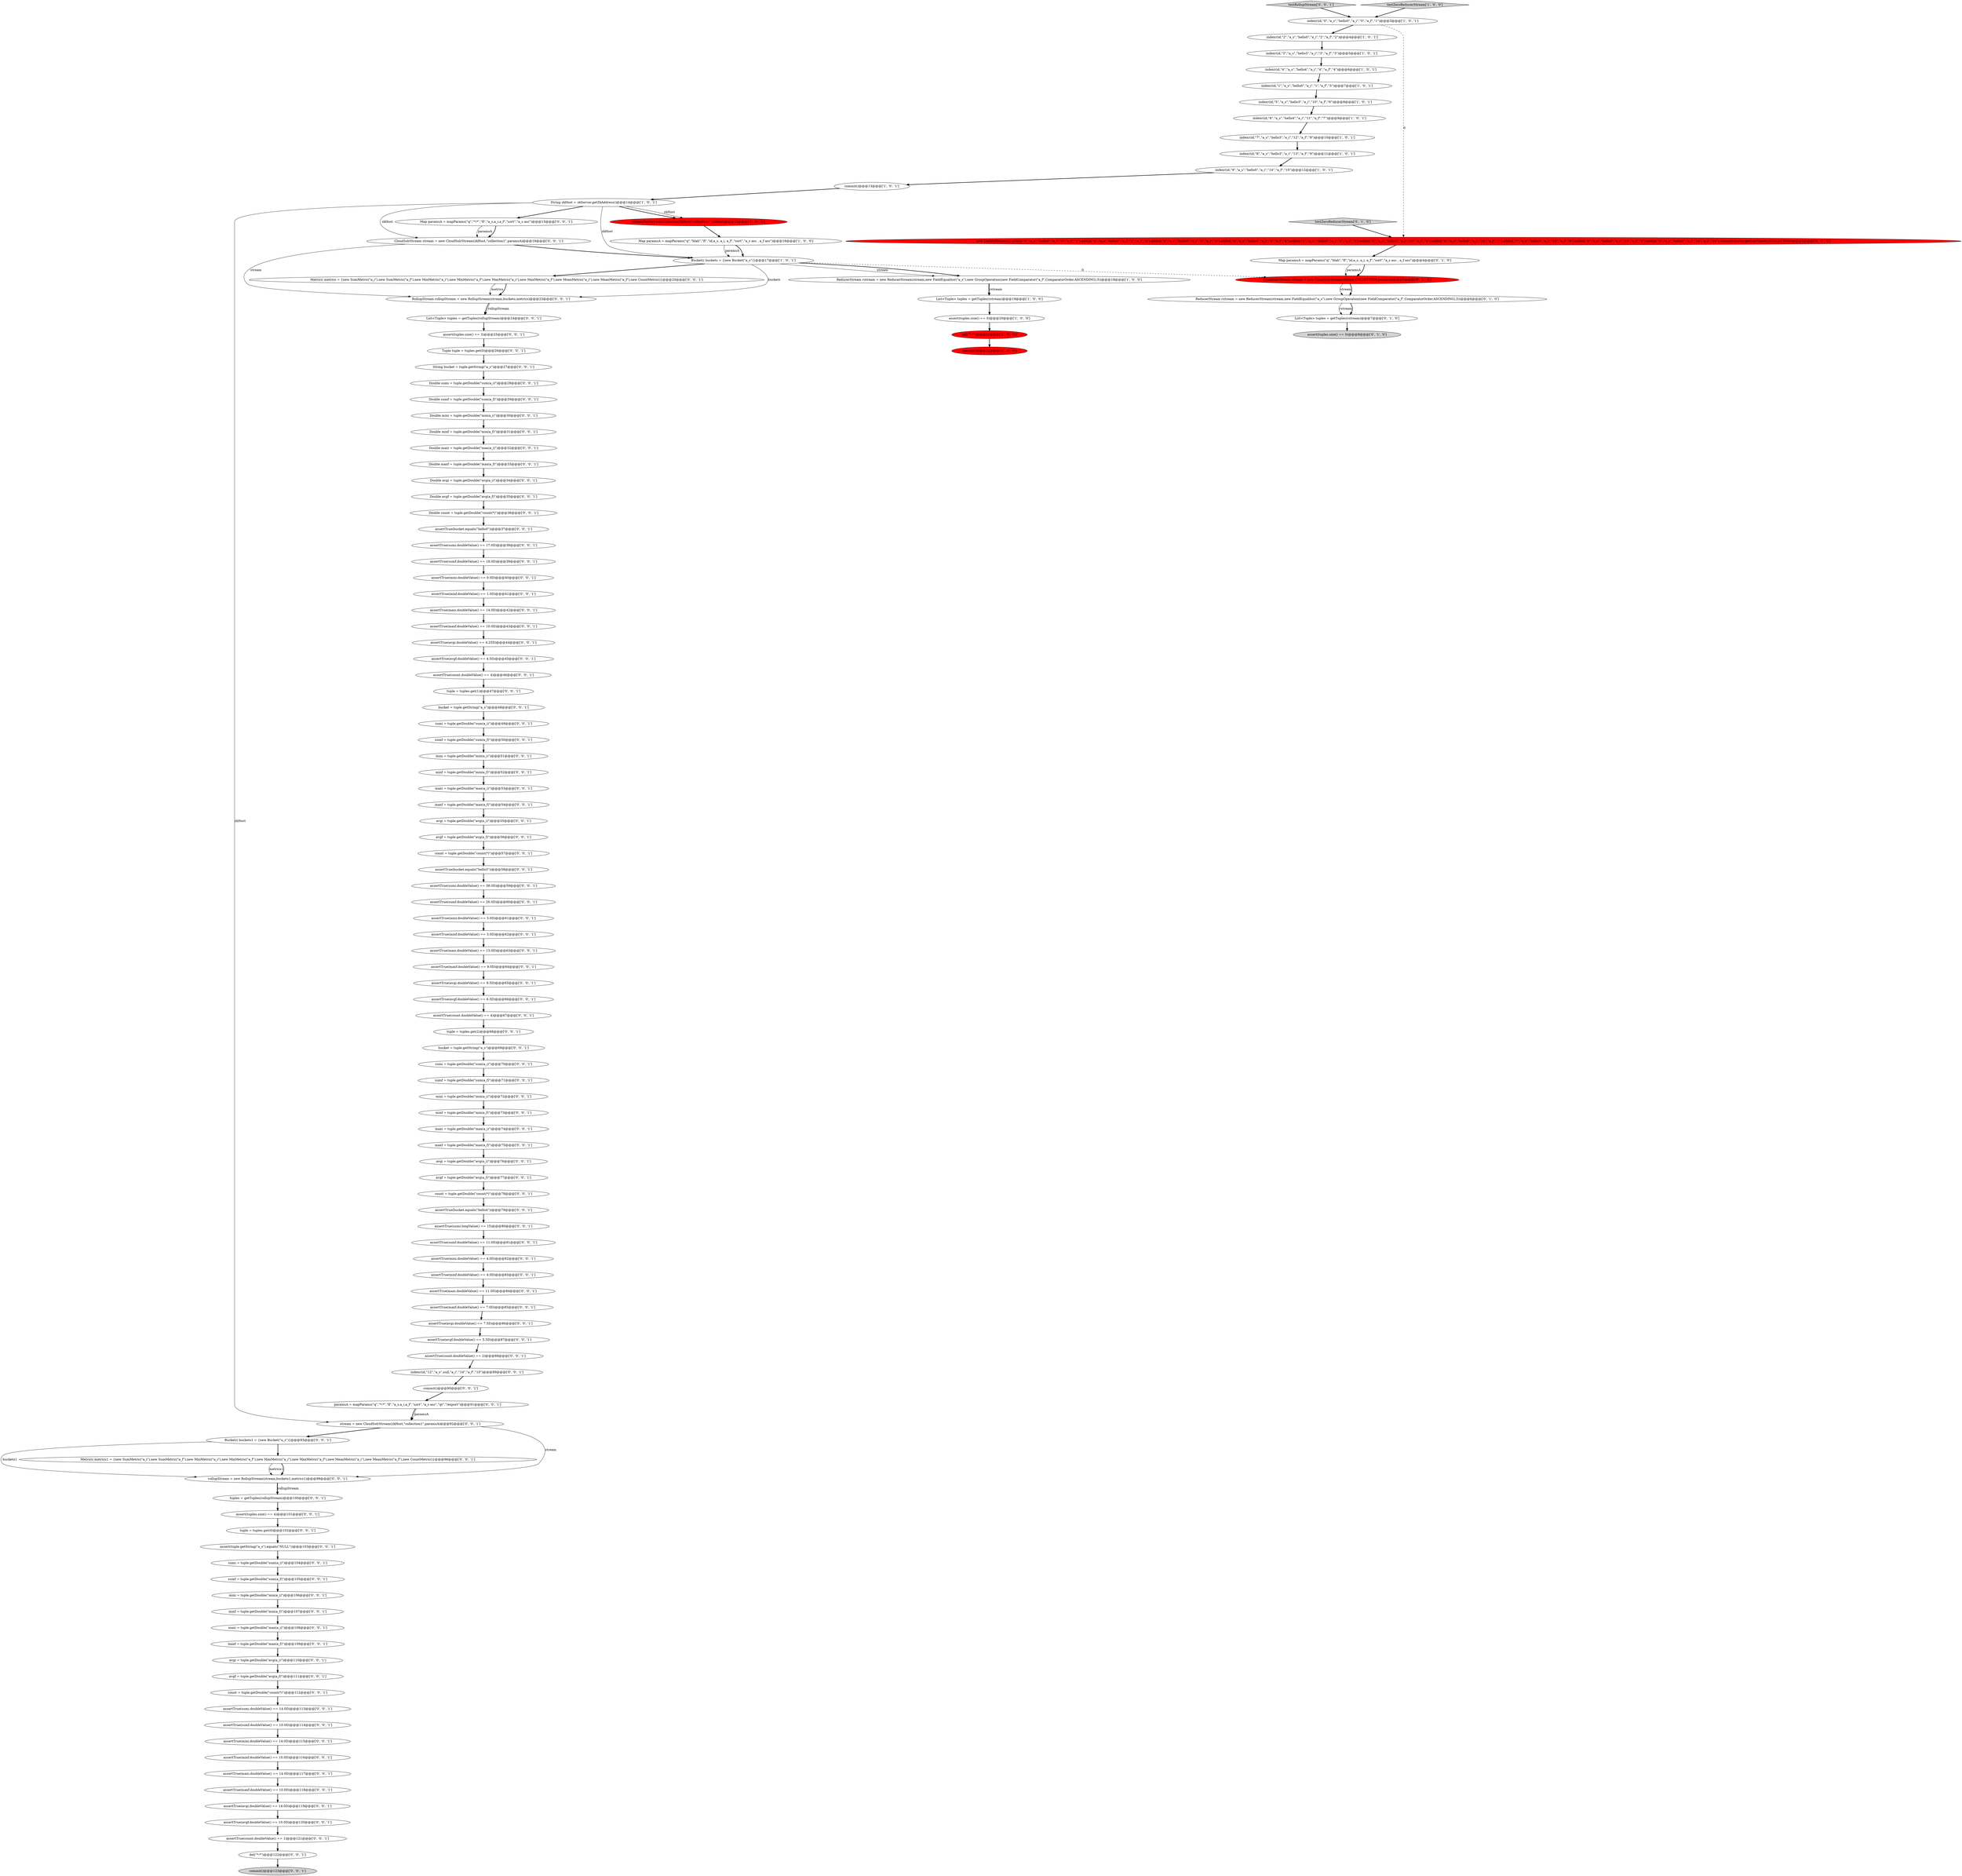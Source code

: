 digraph {
27 [style = filled, label = "testZeroReducerStream['0', '1', '0']", fillcolor = lightgray, shape = diamond image = "AAA0AAABBB2BBB"];
30 [style = filled, label = "assertTrue(count.doubleValue() == 4)@@@67@@@['0', '0', '1']", fillcolor = white, shape = ellipse image = "AAA0AAABBB3BBB"];
16 [style = filled, label = "assert(tuples.size() == 0)@@@20@@@['1', '0', '0']", fillcolor = white, shape = ellipse image = "AAA0AAABBB1BBB"];
97 [style = filled, label = "assertTrue(mini.doubleValue() == 4.0D)@@@82@@@['0', '0', '1']", fillcolor = white, shape = ellipse image = "AAA0AAABBB3BBB"];
57 [style = filled, label = "assertTrue(sumf.doubleValue() == 26.0D)@@@60@@@['0', '0', '1']", fillcolor = white, shape = ellipse image = "AAA0AAABBB3BBB"];
40 [style = filled, label = "maxi = tuple.getDouble(\"max(a_i)\")@@@53@@@['0', '0', '1']", fillcolor = white, shape = ellipse image = "AAA0AAABBB3BBB"];
83 [style = filled, label = "Double maxf = tuple.getDouble(\"max(a_f)\")@@@33@@@['0', '0', '1']", fillcolor = white, shape = ellipse image = "AAA0AAABBB3BBB"];
18 [style = filled, label = "indexr(id,\"4\",\"a_s\",\"hello4\",\"a_i\",\"4\",\"a_f\",\"4\")@@@6@@@['1', '0', '1']", fillcolor = white, shape = ellipse image = "AAA0AAABBB1BBB"];
118 [style = filled, label = "sumi = tuple.getDouble(\"sum(a_i)\")@@@104@@@['0', '0', '1']", fillcolor = white, shape = ellipse image = "AAA0AAABBB3BBB"];
37 [style = filled, label = "Double sumi = tuple.getDouble(\"sum(a_i)\")@@@28@@@['0', '0', '1']", fillcolor = white, shape = ellipse image = "AAA0AAABBB3BBB"];
38 [style = filled, label = "testRollupStream['0', '0', '1']", fillcolor = lightgray, shape = diamond image = "AAA0AAABBB3BBB"];
62 [style = filled, label = "String bucket = tuple.getString(\"a_s\")@@@27@@@['0', '0', '1']", fillcolor = white, shape = ellipse image = "AAA0AAABBB3BBB"];
89 [style = filled, label = "Tuple tuple = tuples.get(0)@@@26@@@['0', '0', '1']", fillcolor = white, shape = ellipse image = "AAA0AAABBB3BBB"];
91 [style = filled, label = "commit()@@@90@@@['0', '0', '1']", fillcolor = white, shape = ellipse image = "AAA0AAABBB3BBB"];
5 [style = filled, label = "testZeroReducerStream['1', '0', '0']", fillcolor = lightgray, shape = diamond image = "AAA0AAABBB1BBB"];
102 [style = filled, label = "assertTrue(maxf.doubleValue() == 10.0D)@@@43@@@['0', '0', '1']", fillcolor = white, shape = ellipse image = "AAA0AAABBB3BBB"];
12 [style = filled, label = "List<Tuple> tuples = getTuples(rstream)@@@19@@@['1', '0', '0']", fillcolor = white, shape = ellipse image = "AAA0AAABBB1BBB"];
113 [style = filled, label = "assertTrue(maxi.doubleValue() == 11.0D)@@@84@@@['0', '0', '1']", fillcolor = white, shape = ellipse image = "AAA0AAABBB3BBB"];
86 [style = filled, label = "sumf = tuple.getDouble(\"sum(a_f)\")@@@71@@@['0', '0', '1']", fillcolor = white, shape = ellipse image = "AAA0AAABBB3BBB"];
26 [style = filled, label = "ReducerStream rstream = new ReducerStream(stream,new FieldEqualitor(\"a_s\"),new GroupOperation(new FieldComparator(\"a_f\",ComparatorOrder.ASCENDING),5))@@@6@@@['0', '1', '0']", fillcolor = white, shape = ellipse image = "AAA0AAABBB2BBB"];
104 [style = filled, label = "assertTrue(maxi.doubleValue() == 14.0D)@@@117@@@['0', '0', '1']", fillcolor = white, shape = ellipse image = "AAA0AAABBB3BBB"];
74 [style = filled, label = "Double count = tuple.getDouble(\"count(*)\")@@@36@@@['0', '0', '1']", fillcolor = white, shape = ellipse image = "AAA0AAABBB3BBB"];
94 [style = filled, label = "count = tuple.getDouble(\"count(*)\")@@@78@@@['0', '0', '1']", fillcolor = white, shape = ellipse image = "AAA0AAABBB3BBB"];
122 [style = filled, label = "RollupStream rollupStream = new RollupStream(stream,buckets,metrics)@@@23@@@['0', '0', '1']", fillcolor = white, shape = ellipse image = "AAA0AAABBB3BBB"];
67 [style = filled, label = "assertTrue(minf.doubleValue() == 4.0D)@@@83@@@['0', '0', '1']", fillcolor = white, shape = ellipse image = "AAA0AAABBB3BBB"];
125 [style = filled, label = "assertTrue(bucket.equals(\"hello4\"))@@@79@@@['0', '0', '1']", fillcolor = white, shape = ellipse image = "AAA0AAABBB3BBB"];
110 [style = filled, label = "maxf = tuple.getDouble(\"max(a_f)\")@@@75@@@['0', '0', '1']", fillcolor = white, shape = ellipse image = "AAA0AAABBB3BBB"];
13 [style = filled, label = "indexr(id,\"5\",\"a_s\",\"hello3\",\"a_i\",\"10\",\"a_f\",\"6\")@@@8@@@['1', '0', '1']", fillcolor = white, shape = ellipse image = "AAA0AAABBB1BBB"];
73 [style = filled, label = "maxf = tuple.getDouble(\"max(a_f)\")@@@109@@@['0', '0', '1']", fillcolor = white, shape = ellipse image = "AAA0AAABBB3BBB"];
82 [style = filled, label = "assertTrue(avgi.doubleValue() == 7.5D)@@@86@@@['0', '0', '1']", fillcolor = white, shape = ellipse image = "AAA0AAABBB3BBB"];
29 [style = filled, label = "minf = tuple.getDouble(\"min(a_f)\")@@@73@@@['0', '0', '1']", fillcolor = white, shape = ellipse image = "AAA0AAABBB3BBB"];
71 [style = filled, label = "assert(tuples.size() == 3)@@@25@@@['0', '0', '1']", fillcolor = white, shape = ellipse image = "AAA0AAABBB3BBB"];
52 [style = filled, label = "mini = tuple.getDouble(\"min(a_i)\")@@@72@@@['0', '0', '1']", fillcolor = white, shape = ellipse image = "AAA0AAABBB3BBB"];
21 [style = filled, label = "List<Tuple> tuples = getTuples(rstream)@@@7@@@['0', '1', '0']", fillcolor = white, shape = ellipse image = "AAA0AAABBB2BBB"];
32 [style = filled, label = "mini = tuple.getDouble(\"min(a_i)\")@@@106@@@['0', '0', '1']", fillcolor = white, shape = ellipse image = "AAA0AAABBB3BBB"];
43 [style = filled, label = "assertTrue(sumi.doubleValue() == 17.0D)@@@38@@@['0', '0', '1']", fillcolor = white, shape = ellipse image = "AAA0AAABBB3BBB"];
14 [style = filled, label = "indexr(id,\"6\",\"a_s\",\"hello4\",\"a_i\",\"11\",\"a_f\",\"7\")@@@9@@@['1', '0', '1']", fillcolor = white, shape = ellipse image = "AAA0AAABBB1BBB"];
20 [style = filled, label = "streamFactory.withCollectionZkHost(\"collection1\",zkHost)@@@15@@@['1', '0', '0']", fillcolor = red, shape = ellipse image = "AAA1AAABBB1BBB"];
49 [style = filled, label = "assertTrue(sumf.doubleValue() == 11.0D)@@@81@@@['0', '0', '1']", fillcolor = white, shape = ellipse image = "AAA0AAABBB3BBB"];
114 [style = filled, label = "maxi = tuple.getDouble(\"max(a_i)\")@@@74@@@['0', '0', '1']", fillcolor = white, shape = ellipse image = "AAA0AAABBB3BBB"];
127 [style = filled, label = "avgf = tuple.getDouble(\"avg(a_f)\")@@@111@@@['0', '0', '1']", fillcolor = white, shape = ellipse image = "AAA0AAABBB3BBB"];
75 [style = filled, label = "commit()@@@123@@@['0', '0', '1']", fillcolor = lightgray, shape = ellipse image = "AAA0AAABBB3BBB"];
60 [style = filled, label = "Metric(( metrics1 = {new SumMetric(\"a_i\"),new SumMetric(\"a_f\"),new MinMetric(\"a_i\"),new MinMetric(\"a_f\"),new MaxMetric(\"a_i\"),new MaxMetric(\"a_f\"),new MeanMetric(\"a_i\"),new MeanMetric(\"a_f\"),new CountMetric()}@@@96@@@['0', '0', '1']", fillcolor = white, shape = ellipse image = "AAA0AAABBB3BBB"];
99 [style = filled, label = "avgi = tuple.getDouble(\"avg(a_i)\")@@@110@@@['0', '0', '1']", fillcolor = white, shape = ellipse image = "AAA0AAABBB3BBB"];
4 [style = filled, label = "indexr(id,\"0\",\"a_s\",\"hello0\",\"a_i\",\"0\",\"a_f\",\"1\")@@@3@@@['1', '0', '1']", fillcolor = white, shape = ellipse image = "AAA0AAABBB1BBB"];
92 [style = filled, label = "tuple = tuples.get(1)@@@47@@@['0', '0', '1']", fillcolor = white, shape = ellipse image = "AAA0AAABBB3BBB"];
85 [style = filled, label = "assertTrue(minf.doubleValue() == 3.0D)@@@62@@@['0', '0', '1']", fillcolor = white, shape = ellipse image = "AAA0AAABBB3BBB"];
117 [style = filled, label = "maxf = tuple.getDouble(\"max(a_f)\")@@@54@@@['0', '0', '1']", fillcolor = white, shape = ellipse image = "AAA0AAABBB3BBB"];
46 [style = filled, label = "avgf = tuple.getDouble(\"avg(a_f)\")@@@56@@@['0', '0', '1']", fillcolor = white, shape = ellipse image = "AAA0AAABBB3BBB"];
84 [style = filled, label = "maxi = tuple.getDouble(\"max(a_i)\")@@@108@@@['0', '0', '1']", fillcolor = white, shape = ellipse image = "AAA0AAABBB3BBB"];
1 [style = filled, label = "commit()@@@22@@@['1', '0', '0']", fillcolor = red, shape = ellipse image = "AAA1AAABBB1BBB"];
56 [style = filled, label = "Double sumf = tuple.getDouble(\"sum(a_f)\")@@@29@@@['0', '0', '1']", fillcolor = white, shape = ellipse image = "AAA0AAABBB3BBB"];
15 [style = filled, label = "indexr(id,\"9\",\"a_s\",\"hello0\",\"a_i\",\"14\",\"a_f\",\"10\")@@@12@@@['1', '0', '1']", fillcolor = white, shape = ellipse image = "AAA0AAABBB1BBB"];
116 [style = filled, label = "stream = new CloudSolrStream(zkHost,\"collection1\",paramsA)@@@92@@@['0', '0', '1']", fillcolor = white, shape = ellipse image = "AAA0AAABBB3BBB"];
68 [style = filled, label = "assert(tuple.getString(\"a_s\").equals(\"NULL\"))@@@103@@@['0', '0', '1']", fillcolor = white, shape = ellipse image = "AAA0AAABBB3BBB"];
76 [style = filled, label = "CloudSolrStream stream = new CloudSolrStream(zkHost,\"collection1\",paramsA)@@@16@@@['0', '0', '1']", fillcolor = white, shape = ellipse image = "AAA0AAABBB3BBB"];
0 [style = filled, label = "indexr(id,\"8\",\"a_s\",\"hello3\",\"a_i\",\"13\",\"a_f\",\"9\")@@@11@@@['1', '0', '1']", fillcolor = white, shape = ellipse image = "AAA0AAABBB1BBB"];
106 [style = filled, label = "assertTrue(maxf.doubleValue() == 7.0D)@@@85@@@['0', '0', '1']", fillcolor = white, shape = ellipse image = "AAA0AAABBB3BBB"];
10 [style = filled, label = "Map paramsA = mapParams(\"q\",\"blah\",\"fl\",\"id,a_s, a_i, a_f\",\"sort\",\"a_s asc , a_f asc\")@@@16@@@['1', '0', '0']", fillcolor = white, shape = ellipse image = "AAA0AAABBB1BBB"];
88 [style = filled, label = "avgf = tuple.getDouble(\"avg(a_f)\")@@@77@@@['0', '0', '1']", fillcolor = white, shape = ellipse image = "AAA0AAABBB3BBB"];
101 [style = filled, label = "assertTrue(maxf.doubleValue() == 10.0D)@@@118@@@['0', '0', '1']", fillcolor = white, shape = ellipse image = "AAA0AAABBB3BBB"];
47 [style = filled, label = "tuple = tuples.get(2)@@@68@@@['0', '0', '1']", fillcolor = white, shape = ellipse image = "AAA0AAABBB3BBB"];
2 [style = filled, label = "indexr(id,\"1\",\"a_s\",\"hello0\",\"a_i\",\"1\",\"a_f\",\"5\")@@@7@@@['1', '0', '1']", fillcolor = white, shape = ellipse image = "AAA0AAABBB1BBB"];
33 [style = filled, label = "Bucket(( buckets1 = {new Bucket(\"a_s\")}@@@93@@@['0', '0', '1']", fillcolor = white, shape = ellipse image = "AAA0AAABBB3BBB"];
55 [style = filled, label = "assertTrue(avgi.doubleValue() == 14.0D)@@@119@@@['0', '0', '1']", fillcolor = white, shape = ellipse image = "AAA0AAABBB3BBB"];
8 [style = filled, label = "Bucket(( buckets = {new Bucket(\"a_s\")}@@@17@@@['1', '0', '1']", fillcolor = white, shape = ellipse image = "AAA0AAABBB1BBB"];
31 [style = filled, label = "del(\"*:*\")@@@122@@@['0', '0', '1']", fillcolor = white, shape = ellipse image = "AAA0AAABBB3BBB"];
35 [style = filled, label = "count = tuple.getDouble(\"count(*)\")@@@57@@@['0', '0', '1']", fillcolor = white, shape = ellipse image = "AAA0AAABBB3BBB"];
72 [style = filled, label = "assertTrue(minf.doubleValue() == 10.0D)@@@116@@@['0', '0', '1']", fillcolor = white, shape = ellipse image = "AAA0AAABBB3BBB"];
51 [style = filled, label = "avgi = tuple.getDouble(\"avg(a_i)\")@@@76@@@['0', '0', '1']", fillcolor = white, shape = ellipse image = "AAA0AAABBB3BBB"];
119 [style = filled, label = "Double maxi = tuple.getDouble(\"max(a_i)\")@@@32@@@['0', '0', '1']", fillcolor = white, shape = ellipse image = "AAA0AAABBB3BBB"];
45 [style = filled, label = "minf = tuple.getDouble(\"min(a_f)\")@@@52@@@['0', '0', '1']", fillcolor = white, shape = ellipse image = "AAA0AAABBB3BBB"];
24 [style = filled, label = "Map paramsA = mapParams(\"q\",\"blah\",\"fl\",\"id,a_s, a_i, a_f\",\"sort\",\"a_s asc , a_f asc\")@@@4@@@['0', '1', '0']", fillcolor = white, shape = ellipse image = "AAA0AAABBB2BBB"];
39 [style = filled, label = "sumi = tuple.getDouble(\"sum(a_i)\")@@@49@@@['0', '0', '1']", fillcolor = white, shape = ellipse image = "AAA0AAABBB3BBB"];
95 [style = filled, label = "rollupStream = new RollupStream(stream,buckets1,metrics1)@@@99@@@['0', '0', '1']", fillcolor = white, shape = ellipse image = "AAA0AAABBB3BBB"];
105 [style = filled, label = "assertTrue(avgf.doubleValue() == 10.0D)@@@120@@@['0', '0', '1']", fillcolor = white, shape = ellipse image = "AAA0AAABBB3BBB"];
115 [style = filled, label = "bucket = tuple.getString(\"a_s\")@@@69@@@['0', '0', '1']", fillcolor = white, shape = ellipse image = "AAA0AAABBB3BBB"];
54 [style = filled, label = "assertTrue(avgf.doubleValue() == 6.5D)@@@66@@@['0', '0', '1']", fillcolor = white, shape = ellipse image = "AAA0AAABBB3BBB"];
59 [style = filled, label = "Metric(( metrics = {new SumMetric(\"a_i\"),new SumMetric(\"a_f\"),new MinMetric(\"a_i\"),new MinMetric(\"a_f\"),new MaxMetric(\"a_i\"),new MaxMetric(\"a_f\"),new MeanMetric(\"a_i\"),new MeanMetric(\"a_f\"),new CountMetric()}@@@20@@@['0', '0', '1']", fillcolor = white, shape = ellipse image = "AAA0AAABBB3BBB"];
48 [style = filled, label = "count = tuple.getDouble(\"count(*)\")@@@112@@@['0', '0', '1']", fillcolor = white, shape = ellipse image = "AAA0AAABBB3BBB"];
63 [style = filled, label = "minf = tuple.getDouble(\"min(a_f)\")@@@107@@@['0', '0', '1']", fillcolor = white, shape = ellipse image = "AAA0AAABBB3BBB"];
121 [style = filled, label = "assertTrue(maxi.doubleValue() == 14.0D)@@@42@@@['0', '0', '1']", fillcolor = white, shape = ellipse image = "AAA0AAABBB3BBB"];
3 [style = filled, label = "del(\"*:*\")@@@21@@@['1', '0', '0']", fillcolor = red, shape = ellipse image = "AAA1AAABBB1BBB"];
17 [style = filled, label = "commit()@@@13@@@['1', '0', '1']", fillcolor = white, shape = ellipse image = "AAA0AAABBB1BBB"];
41 [style = filled, label = "sumf = tuple.getDouble(\"sum(a_f)\")@@@105@@@['0', '0', '1']", fillcolor = white, shape = ellipse image = "AAA0AAABBB3BBB"];
98 [style = filled, label = "Double avgf = tuple.getDouble(\"avg(a_f)\")@@@35@@@['0', '0', '1']", fillcolor = white, shape = ellipse image = "AAA0AAABBB3BBB"];
44 [style = filled, label = "assertTrue(bucket.equals(\"hello3\"))@@@58@@@['0', '0', '1']", fillcolor = white, shape = ellipse image = "AAA0AAABBB3BBB"];
80 [style = filled, label = "tuple = tuples.get(0)@@@102@@@['0', '0', '1']", fillcolor = white, shape = ellipse image = "AAA0AAABBB3BBB"];
96 [style = filled, label = "Double avgi = tuple.getDouble(\"avg(a_i)\")@@@34@@@['0', '0', '1']", fillcolor = white, shape = ellipse image = "AAA0AAABBB3BBB"];
19 [style = filled, label = "indexr(id,\"7\",\"a_s\",\"hello3\",\"a_i\",\"12\",\"a_f\",\"8\")@@@10@@@['1', '0', '1']", fillcolor = white, shape = ellipse image = "AAA0AAABBB1BBB"];
107 [style = filled, label = "List<Tuple> tuples = getTuples(rollupStream)@@@24@@@['0', '0', '1']", fillcolor = white, shape = ellipse image = "AAA0AAABBB3BBB"];
28 [style = filled, label = "avgi = tuple.getDouble(\"avg(a_i)\")@@@55@@@['0', '0', '1']", fillcolor = white, shape = ellipse image = "AAA0AAABBB3BBB"];
66 [style = filled, label = "sumi = tuple.getDouble(\"sum(a_i)\")@@@70@@@['0', '0', '1']", fillcolor = white, shape = ellipse image = "AAA0AAABBB3BBB"];
123 [style = filled, label = "Double minf = tuple.getDouble(\"min(a_f)\")@@@31@@@['0', '0', '1']", fillcolor = white, shape = ellipse image = "AAA0AAABBB3BBB"];
87 [style = filled, label = "assertTrue(sumi.doubleValue() == 38.0D)@@@59@@@['0', '0', '1']", fillcolor = white, shape = ellipse image = "AAA0AAABBB3BBB"];
58 [style = filled, label = "indexr(id,\"12\",\"a_s\",null,\"a_i\",\"14\",\"a_f\",\"10\")@@@89@@@['0', '0', '1']", fillcolor = white, shape = ellipse image = "AAA0AAABBB3BBB"];
128 [style = filled, label = "assertTrue(minf.doubleValue() == 1.0D)@@@41@@@['0', '0', '1']", fillcolor = white, shape = ellipse image = "AAA0AAABBB3BBB"];
69 [style = filled, label = "assertTrue(sumf.doubleValue() == 10.0D)@@@114@@@['0', '0', '1']", fillcolor = white, shape = ellipse image = "AAA0AAABBB3BBB"];
36 [style = filled, label = "assertTrue(avgi.doubleValue() == 9.5D)@@@65@@@['0', '0', '1']", fillcolor = white, shape = ellipse image = "AAA0AAABBB3BBB"];
64 [style = filled, label = "Map paramsA = mapParams(\"q\",\"*:*\",\"fl\",\"a_s,a_i,a_f\",\"sort\",\"a_s asc\")@@@15@@@['0', '0', '1']", fillcolor = white, shape = ellipse image = "AAA0AAABBB3BBB"];
70 [style = filled, label = "assertTrue(bucket.equals(\"hello0\"))@@@37@@@['0', '0', '1']", fillcolor = white, shape = ellipse image = "AAA0AAABBB3BBB"];
61 [style = filled, label = "assertTrue(mini.doubleValue() == 0.0D)@@@40@@@['0', '0', '1']", fillcolor = white, shape = ellipse image = "AAA0AAABBB3BBB"];
7 [style = filled, label = "ReducerStream rstream = new ReducerStream(stream,new FieldEqualitor(\"a_s\"),new GroupOperation(new FieldComparator(\"a_f\",ComparatorOrder.ASCENDING),5))@@@18@@@['1', '0', '0']", fillcolor = white, shape = ellipse image = "AAA0AAABBB1BBB"];
124 [style = filled, label = "paramsA = mapParams(\"q\",\"*:*\",\"fl\",\"a_s,a_i,a_f\",\"sort\",\"a_s asc\",\"qt\",\"/export\")@@@91@@@['0', '0', '1']", fillcolor = white, shape = ellipse image = "AAA0AAABBB3BBB"];
65 [style = filled, label = "tuples = getTuples(rollupStream)@@@100@@@['0', '0', '1']", fillcolor = white, shape = ellipse image = "AAA0AAABBB3BBB"];
78 [style = filled, label = "assertTrue(avgf.doubleValue() == 5.5D)@@@87@@@['0', '0', '1']", fillcolor = white, shape = ellipse image = "AAA0AAABBB3BBB"];
111 [style = filled, label = "assert(tuples.size() == 4)@@@101@@@['0', '0', '1']", fillcolor = white, shape = ellipse image = "AAA0AAABBB3BBB"];
112 [style = filled, label = "assertTrue(count.doubleValue() == 2)@@@88@@@['0', '0', '1']", fillcolor = white, shape = ellipse image = "AAA0AAABBB3BBB"];
6 [style = filled, label = "indexr(id,\"3\",\"a_s\",\"hello3\",\"a_i\",\"3\",\"a_f\",\"3\")@@@5@@@['1', '0', '1']", fillcolor = white, shape = ellipse image = "AAA0AAABBB1BBB"];
25 [style = filled, label = "CloudSolrStream stream = new CloudSolrStream(zkHost,COLLECTION,paramsA)@@@5@@@['0', '1', '0']", fillcolor = red, shape = ellipse image = "AAA1AAABBB2BBB"];
93 [style = filled, label = "assertTrue(mini.doubleValue() == 3.0D)@@@61@@@['0', '0', '1']", fillcolor = white, shape = ellipse image = "AAA0AAABBB3BBB"];
100 [style = filled, label = "mini = tuple.getDouble(\"min(a_i)\")@@@51@@@['0', '0', '1']", fillcolor = white, shape = ellipse image = "AAA0AAABBB3BBB"];
79 [style = filled, label = "assertTrue(count.doubleValue() == 1)@@@121@@@['0', '0', '1']", fillcolor = white, shape = ellipse image = "AAA0AAABBB3BBB"];
109 [style = filled, label = "assertTrue(sumi.doubleValue() == 14.0D)@@@113@@@['0', '0', '1']", fillcolor = white, shape = ellipse image = "AAA0AAABBB3BBB"];
103 [style = filled, label = "assertTrue(maxf.doubleValue() == 9.0D)@@@64@@@['0', '0', '1']", fillcolor = white, shape = ellipse image = "AAA0AAABBB3BBB"];
120 [style = filled, label = "assertTrue(count.doubleValue() == 4)@@@46@@@['0', '0', '1']", fillcolor = white, shape = ellipse image = "AAA0AAABBB3BBB"];
81 [style = filled, label = "assertTrue(avgf.doubleValue() == 4.5D)@@@45@@@['0', '0', '1']", fillcolor = white, shape = ellipse image = "AAA0AAABBB3BBB"];
42 [style = filled, label = "assertTrue(sumi.longValue() == 15)@@@80@@@['0', '0', '1']", fillcolor = white, shape = ellipse image = "AAA0AAABBB3BBB"];
53 [style = filled, label = "bucket = tuple.getString(\"a_s\")@@@48@@@['0', '0', '1']", fillcolor = white, shape = ellipse image = "AAA0AAABBB3BBB"];
9 [style = filled, label = "indexr(id,\"2\",\"a_s\",\"hello0\",\"a_i\",\"2\",\"a_f\",\"2\")@@@4@@@['1', '0', '1']", fillcolor = white, shape = ellipse image = "AAA0AAABBB1BBB"];
90 [style = filled, label = "assertTrue(sumf.doubleValue() == 18.0D)@@@39@@@['0', '0', '1']", fillcolor = white, shape = ellipse image = "AAA0AAABBB3BBB"];
22 [style = filled, label = "assert(tuples.size() == 0)@@@8@@@['0', '1', '0']", fillcolor = lightgray, shape = ellipse image = "AAA0AAABBB2BBB"];
23 [style = filled, label = "new UpdateRequest().add(id,\"0\",\"a_s\",\"hello0\",\"a_i\",\"0\",\"a_f\",\"1\").add(id,\"2\",\"a_s\",\"hello0\",\"a_i\",\"2\",\"a_f\",\"2\").add(id,\"3\",\"a_s\",\"hello3\",\"a_i\",\"3\",\"a_f\",\"3\").add(id,\"4\",\"a_s\",\"hello4\",\"a_i\",\"4\",\"a_f\",\"4\").add(id,\"1\",\"a_s\",\"hello0\",\"a_i\",\"1\",\"a_f\",\"5\").add(id,\"5\",\"a_s\",\"hello3\",\"a_i\",\"10\",\"a_f\",\"6\").add(id,\"6\",\"a_s\",\"hello4\",\"a_i\",\"11\",\"a_f\",\"7\").add(id,\"7\",\"a_s\",\"hello3\",\"a_i\",\"12\",\"a_f\",\"8\").add(id,\"8\",\"a_s\",\"hello3\",\"a_i\",\"13\",\"a_f\",\"9\").add(id,\"9\",\"a_s\",\"hello0\",\"a_i\",\"14\",\"a_f\",\"10\").commit(cluster.getSolrClient(),COLLECTION)@@@3@@@['0', '1', '0']", fillcolor = red, shape = ellipse image = "AAA1AAABBB2BBB"];
11 [style = filled, label = "String zkHost = zkServer.getZkAddress()@@@14@@@['1', '0', '1']", fillcolor = white, shape = ellipse image = "AAA0AAABBB1BBB"];
77 [style = filled, label = "assertTrue(mini.doubleValue() == 14.0D)@@@115@@@['0', '0', '1']", fillcolor = white, shape = ellipse image = "AAA0AAABBB3BBB"];
108 [style = filled, label = "Double mini = tuple.getDouble(\"min(a_i)\")@@@30@@@['0', '0', '1']", fillcolor = white, shape = ellipse image = "AAA0AAABBB3BBB"];
50 [style = filled, label = "assertTrue(avgi.doubleValue() == 4.25D)@@@44@@@['0', '0', '1']", fillcolor = white, shape = ellipse image = "AAA0AAABBB3BBB"];
126 [style = filled, label = "assertTrue(maxi.doubleValue() == 13.0D)@@@63@@@['0', '0', '1']", fillcolor = white, shape = ellipse image = "AAA0AAABBB3BBB"];
34 [style = filled, label = "sumf = tuple.getDouble(\"sum(a_f)\")@@@50@@@['0', '0', '1']", fillcolor = white, shape = ellipse image = "AAA0AAABBB3BBB"];
68->118 [style = bold, label=""];
109->69 [style = bold, label=""];
11->64 [style = bold, label=""];
38->4 [style = bold, label=""];
105->79 [style = bold, label=""];
7->12 [style = solid, label="rstream"];
61->128 [style = bold, label=""];
95->65 [style = bold, label=""];
97->67 [style = bold, label=""];
119->83 [style = bold, label=""];
47->115 [style = bold, label=""];
115->66 [style = bold, label=""];
124->116 [style = solid, label="paramsA"];
53->39 [style = bold, label=""];
0->15 [style = bold, label=""];
92->53 [style = bold, label=""];
9->6 [style = bold, label=""];
32->63 [style = bold, label=""];
15->17 [style = bold, label=""];
70->43 [style = bold, label=""];
51->88 [style = bold, label=""];
114->110 [style = bold, label=""];
10->8 [style = bold, label=""];
86->52 [style = bold, label=""];
40->117 [style = bold, label=""];
101->55 [style = bold, label=""];
74->70 [style = bold, label=""];
26->21 [style = solid, label="rstream"];
126->103 [style = bold, label=""];
8->25 [style = dashed, label="0"];
99->127 [style = bold, label=""];
4->23 [style = dashed, label="0"];
13->14 [style = bold, label=""];
127->48 [style = bold, label=""];
25->26 [style = solid, label="stream"];
108->123 [style = bold, label=""];
11->116 [style = solid, label="zkHost"];
16->3 [style = bold, label=""];
43->90 [style = bold, label=""];
41->32 [style = bold, label=""];
78->112 [style = bold, label=""];
35->44 [style = bold, label=""];
66->86 [style = bold, label=""];
120->92 [style = bold, label=""];
39->34 [style = bold, label=""];
110->51 [style = bold, label=""];
89->62 [style = bold, label=""];
64->76 [style = bold, label=""];
67->113 [style = bold, label=""];
11->8 [style = solid, label="zkHost"];
73->99 [style = bold, label=""];
116->33 [style = bold, label=""];
69->77 [style = bold, label=""];
116->95 [style = solid, label="stream"];
71->89 [style = bold, label=""];
44->87 [style = bold, label=""];
48->109 [style = bold, label=""];
106->82 [style = bold, label=""];
103->36 [style = bold, label=""];
85->126 [style = bold, label=""];
21->22 [style = bold, label=""];
93->85 [style = bold, label=""];
59->122 [style = solid, label="metrics"];
49->97 [style = bold, label=""];
117->28 [style = bold, label=""];
25->26 [style = bold, label=""];
8->122 [style = solid, label="buckets"];
30->47 [style = bold, label=""];
29->114 [style = bold, label=""];
128->121 [style = bold, label=""];
124->116 [style = bold, label=""];
113->106 [style = bold, label=""];
76->8 [style = bold, label=""];
122->107 [style = bold, label=""];
76->122 [style = solid, label="stream"];
4->9 [style = bold, label=""];
81->120 [style = bold, label=""];
57->93 [style = bold, label=""];
3->1 [style = bold, label=""];
6->18 [style = bold, label=""];
100->45 [style = bold, label=""];
59->122 [style = bold, label=""];
91->124 [style = bold, label=""];
104->101 [style = bold, label=""];
56->108 [style = bold, label=""];
96->98 [style = bold, label=""];
14->19 [style = bold, label=""];
84->73 [style = bold, label=""];
8->59 [style = bold, label=""];
58->91 [style = bold, label=""];
55->105 [style = bold, label=""];
107->71 [style = bold, label=""];
19->0 [style = bold, label=""];
63->84 [style = bold, label=""];
26->21 [style = bold, label=""];
82->78 [style = bold, label=""];
80->68 [style = bold, label=""];
50->81 [style = bold, label=""];
24->25 [style = bold, label=""];
5->4 [style = bold, label=""];
46->35 [style = bold, label=""];
34->100 [style = bold, label=""];
123->119 [style = bold, label=""];
111->80 [style = bold, label=""];
112->58 [style = bold, label=""];
45->40 [style = bold, label=""];
98->74 [style = bold, label=""];
31->75 [style = bold, label=""];
102->50 [style = bold, label=""];
10->8 [style = solid, label="paramsA"];
11->20 [style = bold, label=""];
33->95 [style = solid, label="buckets1"];
121->102 [style = bold, label=""];
7->12 [style = bold, label=""];
33->60 [style = bold, label=""];
94->125 [style = bold, label=""];
54->30 [style = bold, label=""];
87->57 [style = bold, label=""];
60->95 [style = solid, label="metrics1"];
12->16 [style = bold, label=""];
64->76 [style = solid, label="paramsA"];
77->72 [style = bold, label=""];
18->2 [style = bold, label=""];
17->11 [style = bold, label=""];
8->7 [style = bold, label=""];
122->107 [style = solid, label="rollupStream"];
2->13 [style = bold, label=""];
20->10 [style = bold, label=""];
60->95 [style = bold, label=""];
83->96 [style = bold, label=""];
24->25 [style = solid, label="paramsA"];
23->24 [style = bold, label=""];
28->46 [style = bold, label=""];
118->41 [style = bold, label=""];
88->94 [style = bold, label=""];
62->37 [style = bold, label=""];
72->104 [style = bold, label=""];
90->61 [style = bold, label=""];
8->7 [style = solid, label="stream"];
95->65 [style = solid, label="rollupStream"];
42->49 [style = bold, label=""];
27->23 [style = bold, label=""];
52->29 [style = bold, label=""];
36->54 [style = bold, label=""];
125->42 [style = bold, label=""];
79->31 [style = bold, label=""];
11->20 [style = solid, label="zkHost"];
11->76 [style = solid, label="zkHost"];
65->111 [style = bold, label=""];
37->56 [style = bold, label=""];
}
